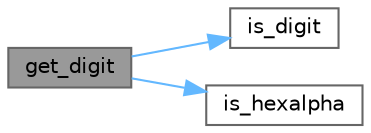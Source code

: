 digraph "get_digit"
{
 // LATEX_PDF_SIZE
  bgcolor="transparent";
  edge [fontname=Helvetica,fontsize=10,labelfontname=Helvetica,labelfontsize=10];
  node [fontname=Helvetica,fontsize=10,shape=box,height=0.2,width=0.4];
  rankdir="LR";
  Node1 [id="Node000001",label="get_digit",height=0.2,width=0.4,color="gray40", fillcolor="grey60", style="filled", fontcolor="black",tooltip=" "];
  Node1 -> Node2 [id="edge1_Node000001_Node000002",color="steelblue1",style="solid",tooltip=" "];
  Node2 [id="Node000002",label="is_digit",height=0.2,width=0.4,color="grey40", fillcolor="white", style="filled",URL="$ft__atoi__base_8c.html#a22a86d6067167f849cd272e6a4ac972b",tooltip=" "];
  Node1 -> Node3 [id="edge2_Node000001_Node000003",color="steelblue1",style="solid",tooltip=" "];
  Node3 [id="Node000003",label="is_hexalpha",height=0.2,width=0.4,color="grey40", fillcolor="white", style="filled",URL="$ft__atoi__base_8c.html#a935fd6ac70c8db57f4216a63d4e18cf1",tooltip=" "];
}
